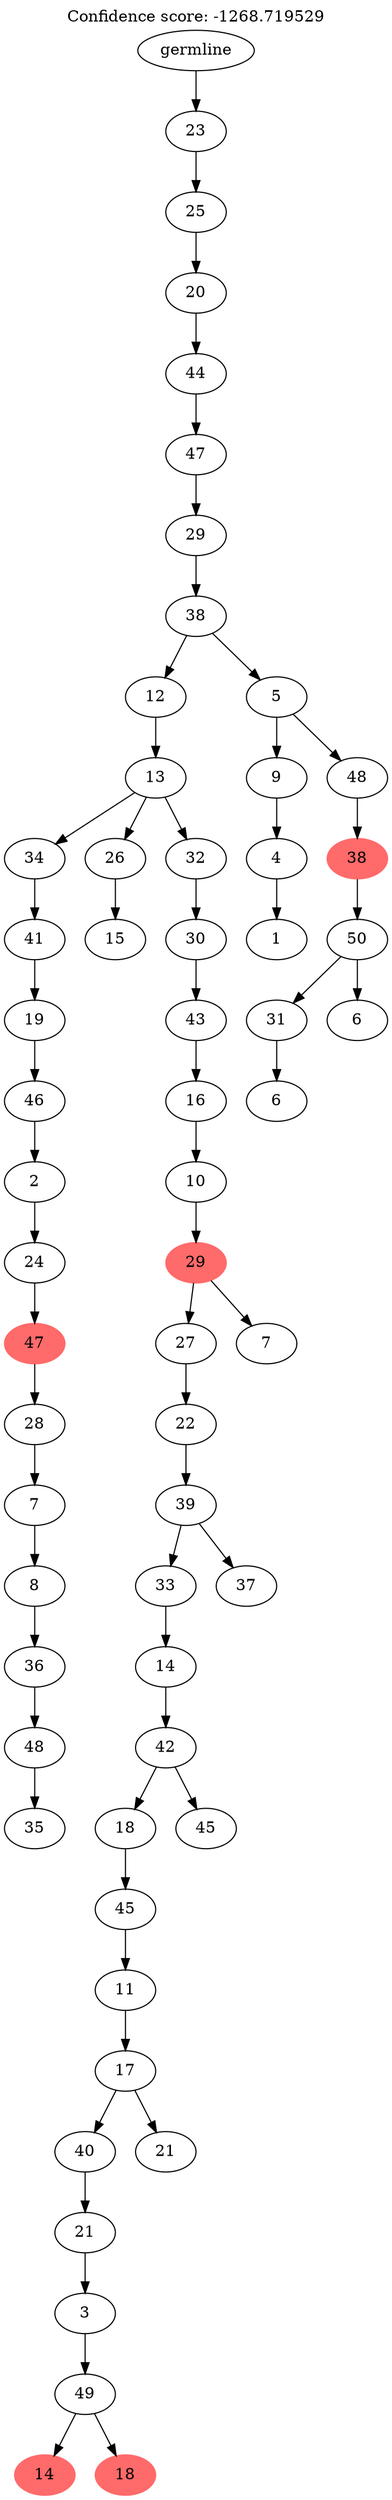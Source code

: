 digraph g {
	"59" -> "60";
	"60" [label="35"];
	"58" -> "59";
	"59" [label="48"];
	"57" -> "58";
	"58" [label="36"];
	"56" -> "57";
	"57" [label="8"];
	"55" -> "56";
	"56" [label="7"];
	"54" -> "55";
	"55" [label="28"];
	"53" -> "54";
	"54" [color=indianred1, style=filled, label="47"];
	"52" -> "53";
	"53" [label="24"];
	"51" -> "52";
	"52" [label="2"];
	"50" -> "51";
	"51" [label="46"];
	"49" -> "50";
	"50" [label="19"];
	"48" -> "49";
	"49" [label="41"];
	"46" -> "47";
	"47" [label="15"];
	"40" -> "41";
	"41" [color=indianred1, style=filled, label="14"];
	"40" -> "42";
	"42" [color=indianred1, style=filled, label="18"];
	"39" -> "40";
	"40" [label="49"];
	"38" -> "39";
	"39" [label="3"];
	"37" -> "38";
	"38" [label="21"];
	"36" -> "37";
	"37" [label="40"];
	"36" -> "43";
	"43" [label="21"];
	"35" -> "36";
	"36" [label="17"];
	"34" -> "35";
	"35" [label="11"];
	"33" -> "34";
	"34" [label="45"];
	"31" -> "32";
	"32" [label="45"];
	"31" -> "33";
	"33" [label="18"];
	"30" -> "31";
	"31" [label="42"];
	"29" -> "30";
	"30" [label="14"];
	"28" -> "29";
	"29" [label="33"];
	"28" -> "44";
	"44" [label="37"];
	"27" -> "28";
	"28" [label="39"];
	"26" -> "27";
	"27" [label="22"];
	"25" -> "26";
	"26" [label="27"];
	"25" -> "45";
	"45" [label="7"];
	"24" -> "25";
	"25" [color=indianred1, style=filled, label="29"];
	"23" -> "24";
	"24" [label="10"];
	"22" -> "23";
	"23" [label="16"];
	"21" -> "22";
	"22" [label="43"];
	"20" -> "21";
	"21" [label="30"];
	"19" -> "20";
	"20" [label="32"];
	"19" -> "46";
	"46" [label="26"];
	"19" -> "48";
	"48" [label="34"];
	"18" -> "19";
	"19" [label="13"];
	"16" -> "17";
	"17" [label="1"];
	"15" -> "16";
	"16" [label="4"];
	"12" -> "13";
	"13" [label="6"];
	"11" -> "12";
	"12" [label="31"];
	"11" -> "14";
	"14" [label="6"];
	"10" -> "11";
	"11" [label="50"];
	"9" -> "10";
	"10" [color=indianred1, style=filled, label="38"];
	"8" -> "9";
	"9" [label="48"];
	"8" -> "15";
	"15" [label="9"];
	"7" -> "8";
	"8" [label="5"];
	"7" -> "18";
	"18" [label="12"];
	"6" -> "7";
	"7" [label="38"];
	"5" -> "6";
	"6" [label="29"];
	"4" -> "5";
	"5" [label="47"];
	"3" -> "4";
	"4" [label="44"];
	"2" -> "3";
	"3" [label="20"];
	"1" -> "2";
	"2" [label="25"];
	"0" -> "1";
	"1" [label="23"];
	"0" [label="germline"];
	labelloc="t";
	label="Confidence score: -1268.719529";
}
